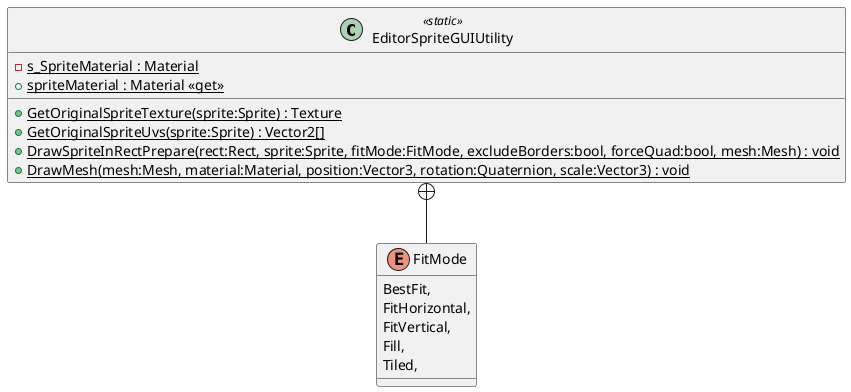 @startuml
class EditorSpriteGUIUtility <<static>> {
    - {static} s_SpriteMaterial : Material
    + {static} spriteMaterial : Material <<get>>
    + {static} GetOriginalSpriteTexture(sprite:Sprite) : Texture
    + {static} GetOriginalSpriteUvs(sprite:Sprite) : Vector2[]
    + {static} DrawSpriteInRectPrepare(rect:Rect, sprite:Sprite, fitMode:FitMode, excludeBorders:bool, forceQuad:bool, mesh:Mesh) : void
    + {static} DrawMesh(mesh:Mesh, material:Material, position:Vector3, rotation:Quaternion, scale:Vector3) : void
}
enum FitMode {
    BestFit,
    FitHorizontal,
    FitVertical,
    Fill,
    Tiled,
}
EditorSpriteGUIUtility +-- FitMode
@enduml
